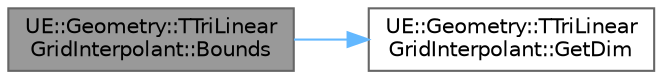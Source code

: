 digraph "UE::Geometry::TTriLinearGridInterpolant::Bounds"
{
 // INTERACTIVE_SVG=YES
 // LATEX_PDF_SIZE
  bgcolor="transparent";
  edge [fontname=Helvetica,fontsize=10,labelfontname=Helvetica,labelfontsize=10];
  node [fontname=Helvetica,fontsize=10,shape=box,height=0.2,width=0.4];
  rankdir="LR";
  Node1 [id="Node000001",label="UE::Geometry::TTriLinear\lGridInterpolant::Bounds",height=0.2,width=0.4,color="gray40", fillcolor="grey60", style="filled", fontcolor="black",tooltip=" "];
  Node1 -> Node2 [id="edge1_Node000001_Node000002",color="steelblue1",style="solid",tooltip=" "];
  Node2 [id="Node000002",label="UE::Geometry::TTriLinear\lGridInterpolant::GetDim",height=0.2,width=0.4,color="grey40", fillcolor="white", style="filled",URL="$df/dcc/classUE_1_1Geometry_1_1TTriLinearGridInterpolant.html#ae501abe71ff04e3a95faf3bc4faf77cc",tooltip=" "];
}
